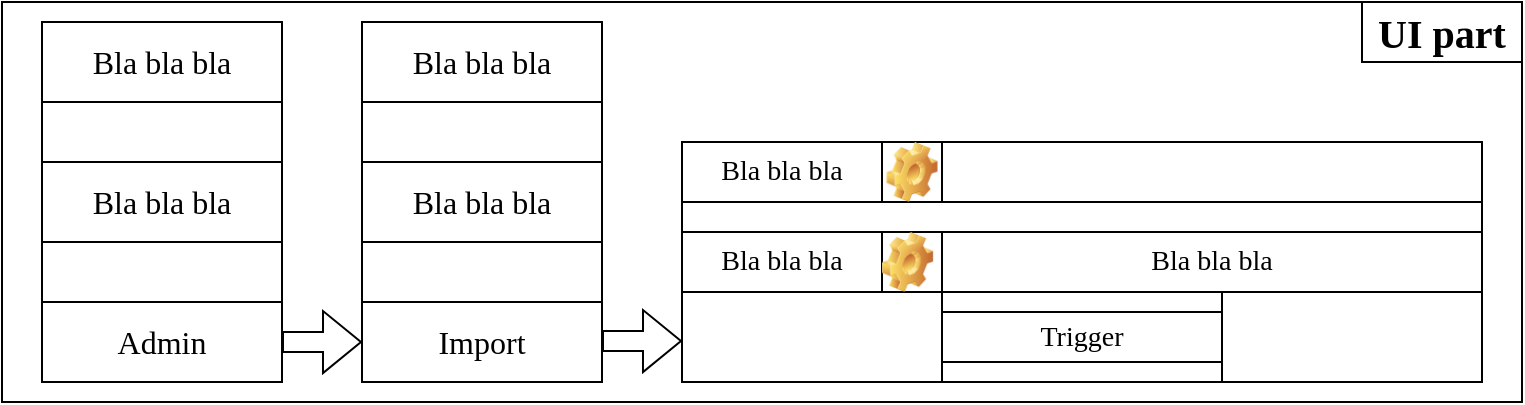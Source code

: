 <mxfile version="15.9.6" type="github">
  <diagram id="Xh3EPSXuHTYtJEzt5ljR" name="Page-1">
    <mxGraphModel dx="1077" dy="727" grid="1" gridSize="10" guides="1" tooltips="1" connect="1" arrows="1" fold="1" page="1" pageScale="1" pageWidth="827" pageHeight="1169" math="0" shadow="0">
      <root>
        <mxCell id="0" />
        <mxCell id="1" parent="0" />
        <mxCell id="5Qg1B5x5Rtl6GvGFXqsn-2" value="" style="rounded=0;whiteSpace=wrap;html=1;" vertex="1" parent="1">
          <mxGeometry x="40" y="40" width="760" height="200" as="geometry" />
        </mxCell>
        <mxCell id="5Qg1B5x5Rtl6GvGFXqsn-3" value="" style="rounded=0;whiteSpace=wrap;html=1;fontFamily=Times New Roman;" vertex="1" parent="1">
          <mxGeometry x="60" y="50" width="120" height="180" as="geometry" />
        </mxCell>
        <mxCell id="5Qg1B5x5Rtl6GvGFXqsn-8" value="Bla bla bla" style="rounded=0;whiteSpace=wrap;html=1;fontFamily=Times New Roman;fontSize=16;" vertex="1" parent="1">
          <mxGeometry x="60" y="50" width="120" height="40" as="geometry" />
        </mxCell>
        <mxCell id="5Qg1B5x5Rtl6GvGFXqsn-9" value="Bla bla bla" style="rounded=0;whiteSpace=wrap;html=1;fontFamily=Times New Roman;fontSize=16;" vertex="1" parent="1">
          <mxGeometry x="60" y="120" width="120" height="40" as="geometry" />
        </mxCell>
        <mxCell id="5Qg1B5x5Rtl6GvGFXqsn-10" value="Admin" style="rounded=0;whiteSpace=wrap;html=1;fontFamily=Times New Roman;fontSize=16;" vertex="1" parent="1">
          <mxGeometry x="60" y="190" width="120" height="40" as="geometry" />
        </mxCell>
        <mxCell id="5Qg1B5x5Rtl6GvGFXqsn-11" value="" style="rounded=0;whiteSpace=wrap;html=1;fontFamily=Times New Roman;" vertex="1" parent="1">
          <mxGeometry x="220" y="50" width="120" height="180" as="geometry" />
        </mxCell>
        <mxCell id="5Qg1B5x5Rtl6GvGFXqsn-13" value="" style="shape=flexArrow;endArrow=classic;html=1;rounded=0;fontFamily=Times New Roman;fontSize=16;exitX=1;exitY=0.5;exitDx=0;exitDy=0;entryX=0;entryY=0.889;entryDx=0;entryDy=0;entryPerimeter=0;" edge="1" parent="1" source="5Qg1B5x5Rtl6GvGFXqsn-10" target="5Qg1B5x5Rtl6GvGFXqsn-11">
          <mxGeometry width="50" height="50" relative="1" as="geometry">
            <mxPoint x="380" y="120" as="sourcePoint" />
            <mxPoint x="430" y="70" as="targetPoint" />
          </mxGeometry>
        </mxCell>
        <mxCell id="5Qg1B5x5Rtl6GvGFXqsn-14" value="Bla bla bla" style="rounded=0;whiteSpace=wrap;html=1;fontFamily=Times New Roman;fontSize=16;" vertex="1" parent="1">
          <mxGeometry x="220" y="50" width="120" height="40" as="geometry" />
        </mxCell>
        <mxCell id="5Qg1B5x5Rtl6GvGFXqsn-15" value="Bla bla bla" style="rounded=0;whiteSpace=wrap;html=1;fontFamily=Times New Roman;fontSize=16;" vertex="1" parent="1">
          <mxGeometry x="220" y="120" width="120" height="40" as="geometry" />
        </mxCell>
        <mxCell id="5Qg1B5x5Rtl6GvGFXqsn-16" value="Import" style="rounded=0;whiteSpace=wrap;html=1;fontFamily=Times New Roman;fontSize=16;" vertex="1" parent="1">
          <mxGeometry x="220" y="190" width="120" height="40" as="geometry" />
        </mxCell>
        <mxCell id="5Qg1B5x5Rtl6GvGFXqsn-17" value="UI part" style="rounded=0;whiteSpace=wrap;html=1;fontFamily=Times New Roman;fontSize=20;fontStyle=1" vertex="1" parent="1">
          <mxGeometry x="720" y="40" width="80" height="30" as="geometry" />
        </mxCell>
        <mxCell id="5Qg1B5x5Rtl6GvGFXqsn-18" value="" style="rounded=0;whiteSpace=wrap;html=1;fontFamily=Times New Roman;fontSize=20;" vertex="1" parent="1">
          <mxGeometry x="380" y="110" width="400" height="120" as="geometry" />
        </mxCell>
        <mxCell id="5Qg1B5x5Rtl6GvGFXqsn-27" value="Bla bla bla" style="rounded=0;whiteSpace=wrap;html=1;fontFamily=Times New Roman;fontSize=14;fontStyle=0" vertex="1" parent="1">
          <mxGeometry x="380" y="110" width="100" height="30" as="geometry" />
        </mxCell>
        <mxCell id="5Qg1B5x5Rtl6GvGFXqsn-29" value="Bla bla bla" style="rounded=0;whiteSpace=wrap;html=1;fontFamily=Times New Roman;fontSize=14;fontStyle=0" vertex="1" parent="1">
          <mxGeometry x="380" y="155" width="100" height="30" as="geometry" />
        </mxCell>
        <mxCell id="5Qg1B5x5Rtl6GvGFXqsn-32" value="" style="rounded=0;whiteSpace=wrap;html=1;fontFamily=Times New Roman;fontSize=14;" vertex="1" parent="1">
          <mxGeometry x="480" y="110" width="30" height="30" as="geometry" />
        </mxCell>
        <mxCell id="5Qg1B5x5Rtl6GvGFXqsn-33" value="" style="rounded=0;whiteSpace=wrap;html=1;fontFamily=Times New Roman;fontSize=14;" vertex="1" parent="1">
          <mxGeometry x="480" y="155" width="30" height="30" as="geometry" />
        </mxCell>
        <mxCell id="5Qg1B5x5Rtl6GvGFXqsn-41" value="" style="shape=flexArrow;endArrow=classic;html=1;rounded=0;fontFamily=Times New Roman;fontSize=16;exitX=1;exitY=0.5;exitDx=0;exitDy=0;entryX=0;entryY=0.889;entryDx=0;entryDy=0;entryPerimeter=0;" edge="1" parent="1">
          <mxGeometry width="50" height="50" relative="1" as="geometry">
            <mxPoint x="340" y="209.5" as="sourcePoint" />
            <mxPoint x="380" y="209.52" as="targetPoint" />
          </mxGeometry>
        </mxCell>
        <mxCell id="5Qg1B5x5Rtl6GvGFXqsn-43" value="Bla bla bla" style="rounded=0;whiteSpace=wrap;html=1;fontFamily=Times New Roman;fontSize=14;" vertex="1" parent="1">
          <mxGeometry x="510" y="155" width="270" height="30" as="geometry" />
        </mxCell>
        <mxCell id="5Qg1B5x5Rtl6GvGFXqsn-44" value="" style="rounded=0;whiteSpace=wrap;html=1;fontFamily=Times New Roman;fontSize=14;" vertex="1" parent="1">
          <mxGeometry x="510" y="110" width="270" height="30" as="geometry" />
        </mxCell>
        <mxCell id="5Qg1B5x5Rtl6GvGFXqsn-45" value="" style="shape=image;html=1;verticalLabelPosition=bottom;verticalAlign=top;imageAspect=1;aspect=fixed;image=img/clipart/Gear_128x128.png;fontFamily=Times New Roman;fontSize=14;" vertex="1" parent="1">
          <mxGeometry x="482.21" y="110" width="25.57" height="30" as="geometry" />
        </mxCell>
        <mxCell id="5Qg1B5x5Rtl6GvGFXqsn-46" value="" style="shape=image;html=1;verticalLabelPosition=bottom;verticalAlign=top;imageAspect=1;aspect=fixed;image=img/clipart/Gear_128x128.png;fontFamily=Times New Roman;fontSize=14;" vertex="1" parent="1">
          <mxGeometry x="480.0" y="155" width="25.57" height="30" as="geometry" />
        </mxCell>
        <mxCell id="5Qg1B5x5Rtl6GvGFXqsn-51" value="" style="rounded=0;whiteSpace=wrap;html=1;fontFamily=Times New Roman;fontSize=14;" vertex="1" parent="1">
          <mxGeometry x="510" y="185" width="140" height="45" as="geometry" />
        </mxCell>
        <mxCell id="5Qg1B5x5Rtl6GvGFXqsn-52" value="Trigger" style="rounded=0;whiteSpace=wrap;html=1;fontFamily=Times New Roman;fontSize=14;" vertex="1" parent="1">
          <mxGeometry x="510" y="195" width="140" height="25" as="geometry" />
        </mxCell>
      </root>
    </mxGraphModel>
  </diagram>
</mxfile>
